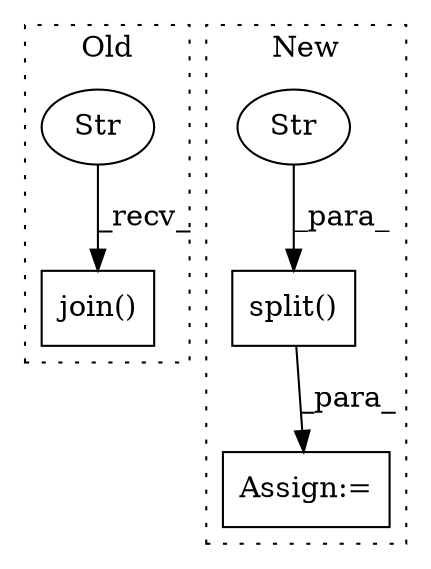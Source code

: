 digraph G {
subgraph cluster0 {
1 [label="join()" a="75" s="2857,2879" l="8,1" shape="box"];
4 [label="Str" a="66" s="2857" l="2" shape="ellipse"];
label = "Old";
style="dotted";
}
subgraph cluster1 {
2 [label="split()" a="75" s="2132,2154" l="19,1" shape="box"];
3 [label="Str" a="66" s="2151" l="3" shape="ellipse"];
5 [label="Assign:=" a="68" s="2129" l="3" shape="box"];
label = "New";
style="dotted";
}
2 -> 5 [label="_para_"];
3 -> 2 [label="_para_"];
4 -> 1 [label="_recv_"];
}